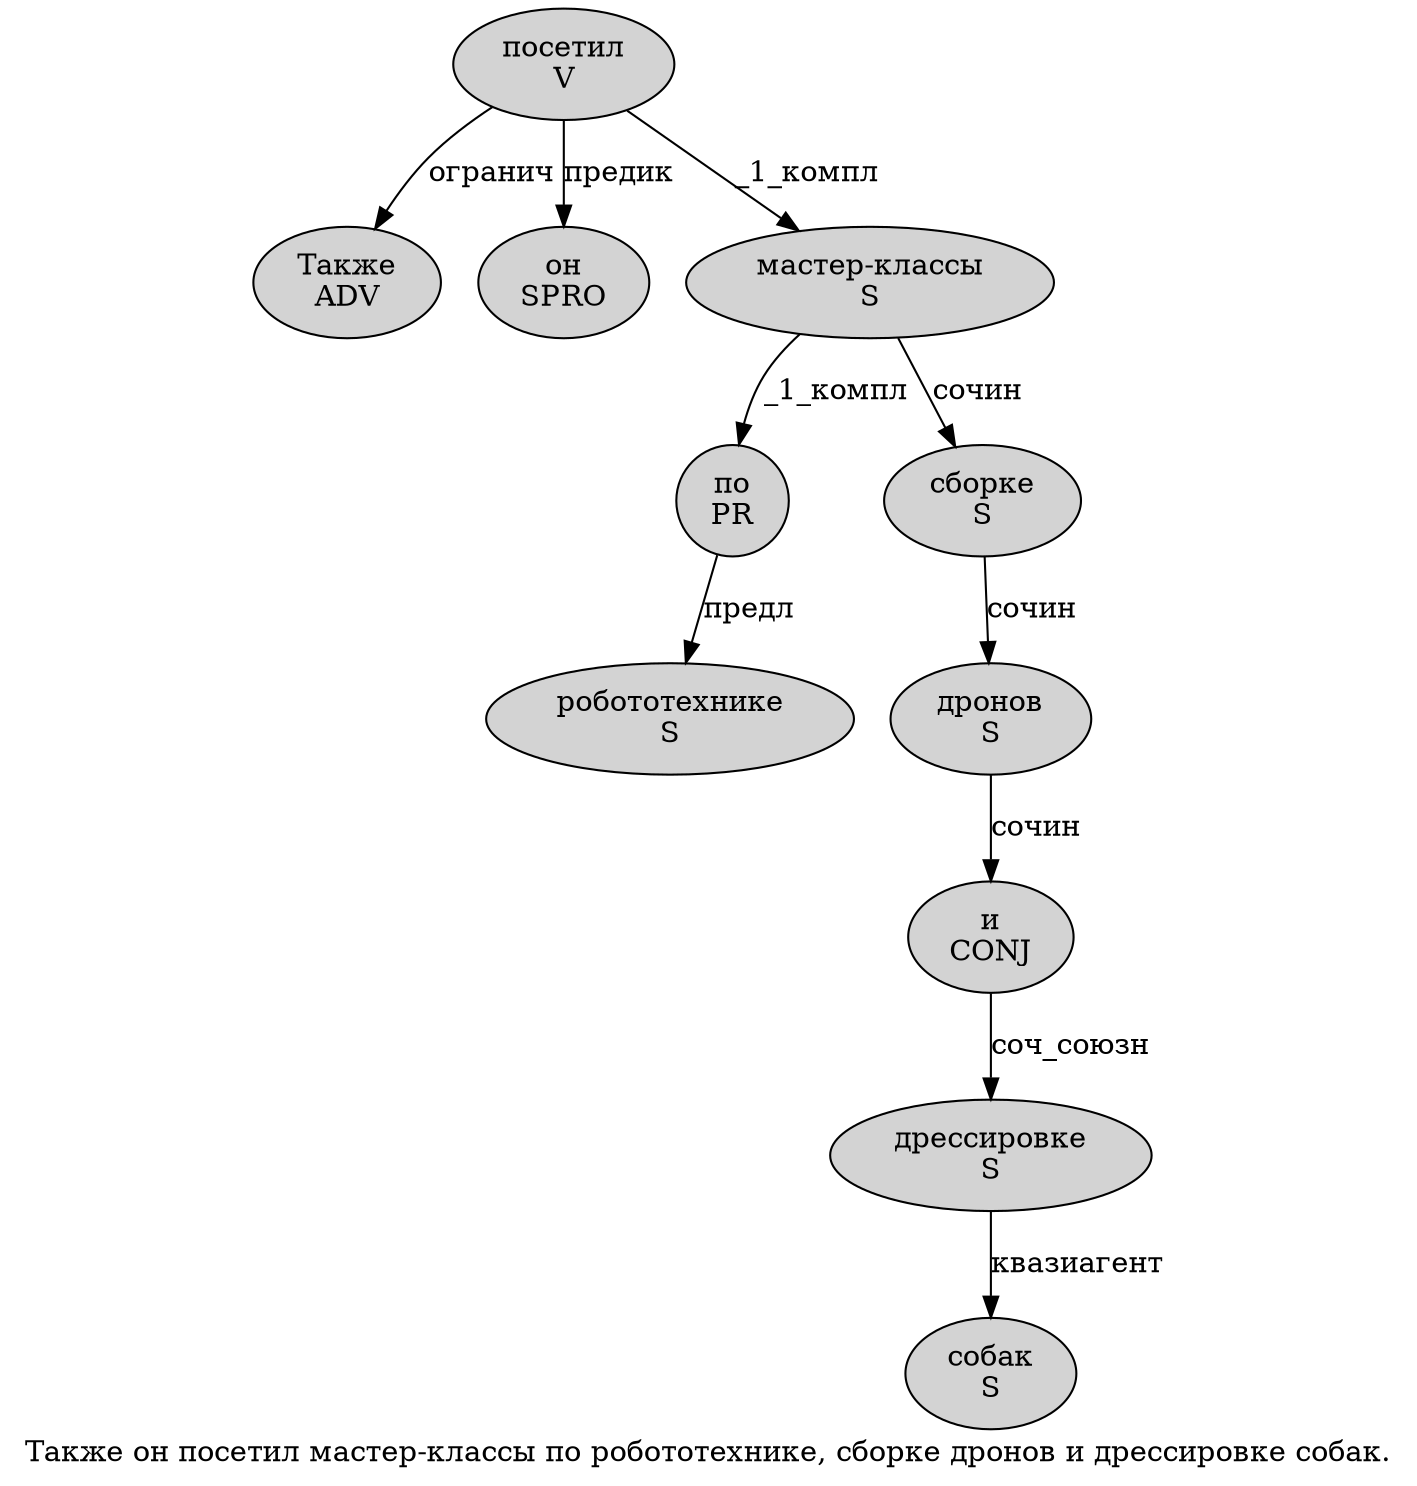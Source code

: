 digraph SENTENCE_652 {
	graph [label="Также он посетил мастер-классы по робототехнике, сборке дронов и дрессировке собак."]
	node [style=filled]
		0 [label="Также
ADV" color="" fillcolor=lightgray penwidth=1 shape=ellipse]
		1 [label="он
SPRO" color="" fillcolor=lightgray penwidth=1 shape=ellipse]
		2 [label="посетил
V" color="" fillcolor=lightgray penwidth=1 shape=ellipse]
		3 [label="мастер-классы
S" color="" fillcolor=lightgray penwidth=1 shape=ellipse]
		4 [label="по
PR" color="" fillcolor=lightgray penwidth=1 shape=ellipse]
		5 [label="робототехнике
S" color="" fillcolor=lightgray penwidth=1 shape=ellipse]
		7 [label="сборке
S" color="" fillcolor=lightgray penwidth=1 shape=ellipse]
		8 [label="дронов
S" color="" fillcolor=lightgray penwidth=1 shape=ellipse]
		9 [label="и
CONJ" color="" fillcolor=lightgray penwidth=1 shape=ellipse]
		10 [label="дрессировке
S" color="" fillcolor=lightgray penwidth=1 shape=ellipse]
		11 [label="собак
S" color="" fillcolor=lightgray penwidth=1 shape=ellipse]
			2 -> 0 [label="огранич"]
			2 -> 1 [label="предик"]
			2 -> 3 [label="_1_компл"]
			4 -> 5 [label="предл"]
			8 -> 9 [label="сочин"]
			7 -> 8 [label="сочин"]
			3 -> 4 [label="_1_компл"]
			3 -> 7 [label="сочин"]
			10 -> 11 [label="квазиагент"]
			9 -> 10 [label="соч_союзн"]
}